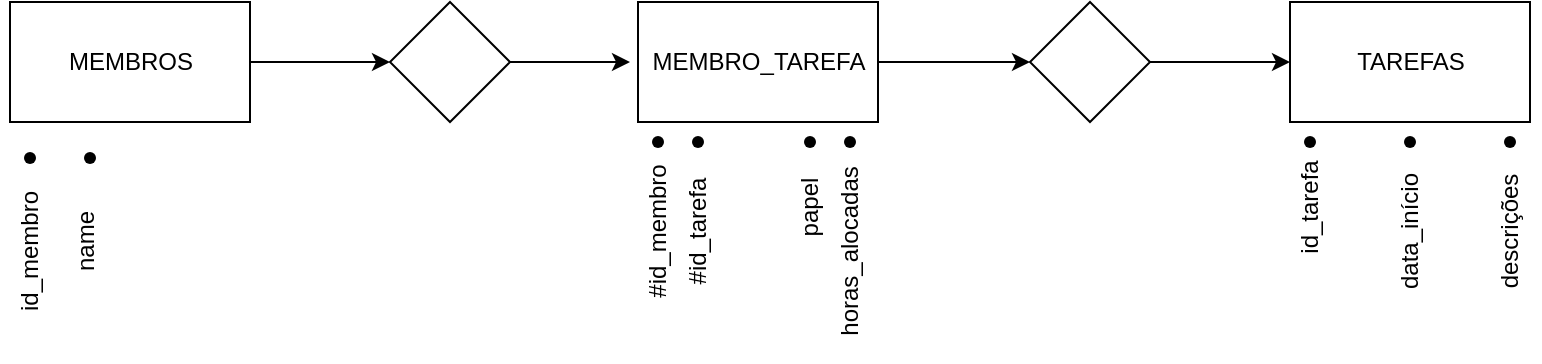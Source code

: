 <mxfile version="24.2.3" type="device">
  <diagram name="Página-1" id="pFTpww-WvoK0au3qBGvH">
    <mxGraphModel dx="794" dy="446" grid="1" gridSize="10" guides="1" tooltips="1" connect="1" arrows="1" fold="1" page="1" pageScale="1" pageWidth="827" pageHeight="1169" math="0" shadow="0">
      <root>
        <mxCell id="0" />
        <mxCell id="1" parent="0" />
        <mxCell id="RhlrVyXo3E9al0kL44GI-9" style="edgeStyle=orthogonalEdgeStyle;rounded=0;orthogonalLoop=1;jettySize=auto;html=1;exitX=1;exitY=0.5;exitDx=0;exitDy=0;entryX=0;entryY=0.5;entryDx=0;entryDy=0;" parent="1" source="RhlrVyXo3E9al0kL44GI-1" target="RhlrVyXo3E9al0kL44GI-4" edge="1">
          <mxGeometry relative="1" as="geometry" />
        </mxCell>
        <mxCell id="RhlrVyXo3E9al0kL44GI-1" value="" style="rounded=0;whiteSpace=wrap;html=1;" parent="1" vertex="1">
          <mxGeometry x="40" y="100" width="120" height="60" as="geometry" />
        </mxCell>
        <mxCell id="RhlrVyXo3E9al0kL44GI-12" style="edgeStyle=orthogonalEdgeStyle;rounded=0;orthogonalLoop=1;jettySize=auto;html=1;exitX=1;exitY=0.5;exitDx=0;exitDy=0;" parent="1" source="RhlrVyXo3E9al0kL44GI-2" target="RhlrVyXo3E9al0kL44GI-5" edge="1">
          <mxGeometry relative="1" as="geometry" />
        </mxCell>
        <mxCell id="RhlrVyXo3E9al0kL44GI-2" value="" style="rounded=0;whiteSpace=wrap;html=1;" parent="1" vertex="1">
          <mxGeometry x="354" y="100" width="120" height="60" as="geometry" />
        </mxCell>
        <mxCell id="RhlrVyXo3E9al0kL44GI-3" value="" style="rounded=0;whiteSpace=wrap;html=1;" parent="1" vertex="1">
          <mxGeometry x="680" y="100" width="120" height="60" as="geometry" />
        </mxCell>
        <mxCell id="RhlrVyXo3E9al0kL44GI-4" value="" style="rhombus;whiteSpace=wrap;html=1;" parent="1" vertex="1">
          <mxGeometry x="230" y="100" width="60" height="60" as="geometry" />
        </mxCell>
        <mxCell id="RhlrVyXo3E9al0kL44GI-11" style="edgeStyle=orthogonalEdgeStyle;rounded=0;orthogonalLoop=1;jettySize=auto;html=1;exitX=1;exitY=0.5;exitDx=0;exitDy=0;entryX=0;entryY=0.5;entryDx=0;entryDy=0;" parent="1" source="RhlrVyXo3E9al0kL44GI-5" target="RhlrVyXo3E9al0kL44GI-3" edge="1">
          <mxGeometry relative="1" as="geometry" />
        </mxCell>
        <mxCell id="RhlrVyXo3E9al0kL44GI-5" value="" style="rhombus;whiteSpace=wrap;html=1;" parent="1" vertex="1">
          <mxGeometry x="550" y="100" width="60" height="60" as="geometry" />
        </mxCell>
        <mxCell id="RhlrVyXo3E9al0kL44GI-6" value="MEMBROS" style="text;html=1;align=center;verticalAlign=middle;resizable=0;points=[];autosize=1;strokeColor=none;fillColor=none;" parent="1" vertex="1">
          <mxGeometry x="55" y="115" width="90" height="30" as="geometry" />
        </mxCell>
        <mxCell id="RhlrVyXo3E9al0kL44GI-7" value="MEMBRO_TAREFA" style="text;html=1;align=center;verticalAlign=middle;resizable=0;points=[];autosize=1;strokeColor=none;fillColor=none;" parent="1" vertex="1">
          <mxGeometry x="349" y="115" width="130" height="30" as="geometry" />
        </mxCell>
        <mxCell id="RhlrVyXo3E9al0kL44GI-8" value="TAREFAS" style="text;html=1;align=center;verticalAlign=middle;resizable=0;points=[];autosize=1;strokeColor=none;fillColor=none;" parent="1" vertex="1">
          <mxGeometry x="700" y="115" width="80" height="30" as="geometry" />
        </mxCell>
        <mxCell id="RhlrVyXo3E9al0kL44GI-10" style="edgeStyle=orthogonalEdgeStyle;rounded=0;orthogonalLoop=1;jettySize=auto;html=1;exitX=1;exitY=0.5;exitDx=0;exitDy=0;" parent="1" source="RhlrVyXo3E9al0kL44GI-4" edge="1">
          <mxGeometry relative="1" as="geometry">
            <mxPoint x="350" y="130" as="targetPoint" />
          </mxGeometry>
        </mxCell>
        <mxCell id="RhlrVyXo3E9al0kL44GI-13" value="" style="shape=waypoint;sketch=0;fillStyle=solid;size=6;pointerEvents=1;points=[];fillColor=none;resizable=0;rotatable=0;perimeter=centerPerimeter;snapToPoint=1;" parent="1" vertex="1">
          <mxGeometry x="430" y="160" width="20" height="20" as="geometry" />
        </mxCell>
        <mxCell id="RhlrVyXo3E9al0kL44GI-14" value="" style="shape=waypoint;sketch=0;fillStyle=solid;size=6;pointerEvents=1;points=[];fillColor=none;resizable=0;rotatable=0;perimeter=centerPerimeter;snapToPoint=1;" parent="1" vertex="1">
          <mxGeometry x="374" y="160" width="20" height="20" as="geometry" />
        </mxCell>
        <mxCell id="RhlrVyXo3E9al0kL44GI-15" value="" style="shape=waypoint;sketch=0;fillStyle=solid;size=6;pointerEvents=1;points=[];fillColor=none;resizable=0;rotatable=0;perimeter=centerPerimeter;snapToPoint=1;" parent="1" vertex="1">
          <mxGeometry x="354" y="160" width="20" height="20" as="geometry" />
        </mxCell>
        <mxCell id="RhlrVyXo3E9al0kL44GI-16" value="" style="shape=waypoint;sketch=0;size=6;pointerEvents=1;points=[];fillColor=none;resizable=0;rotatable=0;perimeter=centerPerimeter;snapToPoint=1;" parent="1" vertex="1">
          <mxGeometry x="40" y="168" width="20" height="20" as="geometry" />
        </mxCell>
        <mxCell id="RhlrVyXo3E9al0kL44GI-17" value="id_membro" style="text;html=1;align=center;verticalAlign=middle;resizable=0;points=[];autosize=1;strokeColor=none;fillColor=none;rotation=-90;" parent="1" vertex="1">
          <mxGeometry x="10" y="210" width="80" height="30" as="geometry" />
        </mxCell>
        <mxCell id="RhlrVyXo3E9al0kL44GI-18" value="" style="shape=waypoint;sketch=0;size=6;pointerEvents=1;points=[];fillColor=none;resizable=0;rotatable=0;perimeter=centerPerimeter;snapToPoint=1;" parent="1" vertex="1">
          <mxGeometry x="70" y="168" width="20" height="20" as="geometry" />
        </mxCell>
        <mxCell id="RhlrVyXo3E9al0kL44GI-19" value="name&lt;div&gt;&lt;br&gt;&lt;/div&gt;" style="text;html=1;align=center;verticalAlign=middle;resizable=0;points=[];autosize=1;strokeColor=none;fillColor=none;rotation=-90;" parent="1" vertex="1">
          <mxGeometry x="60" y="200" width="50" height="40" as="geometry" />
        </mxCell>
        <mxCell id="RhlrVyXo3E9al0kL44GI-20" value="" style="shape=waypoint;sketch=0;fillStyle=solid;size=6;pointerEvents=1;points=[];fillColor=none;resizable=0;rotatable=0;perimeter=centerPerimeter;snapToPoint=1;" parent="1" vertex="1">
          <mxGeometry x="450" y="160" width="20" height="20" as="geometry" />
        </mxCell>
        <mxCell id="RhlrVyXo3E9al0kL44GI-21" value="#id_membro" style="text;html=1;align=center;verticalAlign=middle;resizable=0;points=[];autosize=1;strokeColor=none;fillColor=none;rotation=-90;" parent="1" vertex="1">
          <mxGeometry x="319" y="200" width="90" height="30" as="geometry" />
        </mxCell>
        <mxCell id="RhlrVyXo3E9al0kL44GI-22" value="#id_tarefa" style="text;html=1;align=center;verticalAlign=middle;resizable=0;points=[];autosize=1;strokeColor=none;fillColor=none;rotation=-90;" parent="1" vertex="1">
          <mxGeometry x="344" y="200" width="80" height="30" as="geometry" />
        </mxCell>
        <mxCell id="RhlrVyXo3E9al0kL44GI-23" value="papel" style="text;html=1;align=center;verticalAlign=middle;resizable=0;points=[];autosize=1;strokeColor=none;fillColor=none;rotation=-90;" parent="1" vertex="1">
          <mxGeometry x="415" y="188" width="50" height="30" as="geometry" />
        </mxCell>
        <mxCell id="RhlrVyXo3E9al0kL44GI-24" value="horas_alocadas" style="text;html=1;align=center;verticalAlign=middle;resizable=0;points=[];autosize=1;strokeColor=none;fillColor=none;rotation=-90;" parent="1" vertex="1">
          <mxGeometry x="405" y="210" width="110" height="30" as="geometry" />
        </mxCell>
        <mxCell id="RhlrVyXo3E9al0kL44GI-25" value="" style="shape=waypoint;sketch=0;fillStyle=solid;size=6;pointerEvents=1;points=[];fillColor=none;resizable=0;rotatable=0;perimeter=centerPerimeter;snapToPoint=1;" parent="1" vertex="1">
          <mxGeometry x="780" y="160" width="20" height="20" as="geometry" />
        </mxCell>
        <mxCell id="RhlrVyXo3E9al0kL44GI-26" value="" style="shape=waypoint;sketch=0;fillStyle=solid;size=6;pointerEvents=1;points=[];fillColor=none;resizable=0;rotatable=0;perimeter=centerPerimeter;snapToPoint=1;" parent="1" vertex="1">
          <mxGeometry x="730" y="160" width="20" height="20" as="geometry" />
        </mxCell>
        <mxCell id="RhlrVyXo3E9al0kL44GI-27" value="" style="shape=waypoint;sketch=0;fillStyle=solid;size=6;pointerEvents=1;points=[];fillColor=none;resizable=0;rotatable=0;perimeter=centerPerimeter;snapToPoint=1;" parent="1" vertex="1">
          <mxGeometry x="680" y="160" width="20" height="20" as="geometry" />
        </mxCell>
        <mxCell id="RhlrVyXo3E9al0kL44GI-28" value="id_tarefa" style="text;html=1;align=center;verticalAlign=middle;resizable=0;points=[];autosize=1;strokeColor=none;fillColor=none;rotation=-90;" parent="1" vertex="1">
          <mxGeometry x="655" y="188" width="70" height="30" as="geometry" />
        </mxCell>
        <mxCell id="RhlrVyXo3E9al0kL44GI-29" value="data_início" style="text;html=1;align=center;verticalAlign=middle;resizable=0;points=[];autosize=1;strokeColor=none;fillColor=none;rotation=-90;" parent="1" vertex="1">
          <mxGeometry x="700" y="200" width="80" height="30" as="geometry" />
        </mxCell>
        <mxCell id="RhlrVyXo3E9al0kL44GI-30" value="descrições" style="text;html=1;align=center;verticalAlign=middle;resizable=0;points=[];autosize=1;strokeColor=none;fillColor=none;rotation=-90;" parent="1" vertex="1">
          <mxGeometry x="750" y="200" width="80" height="30" as="geometry" />
        </mxCell>
      </root>
    </mxGraphModel>
  </diagram>
</mxfile>
